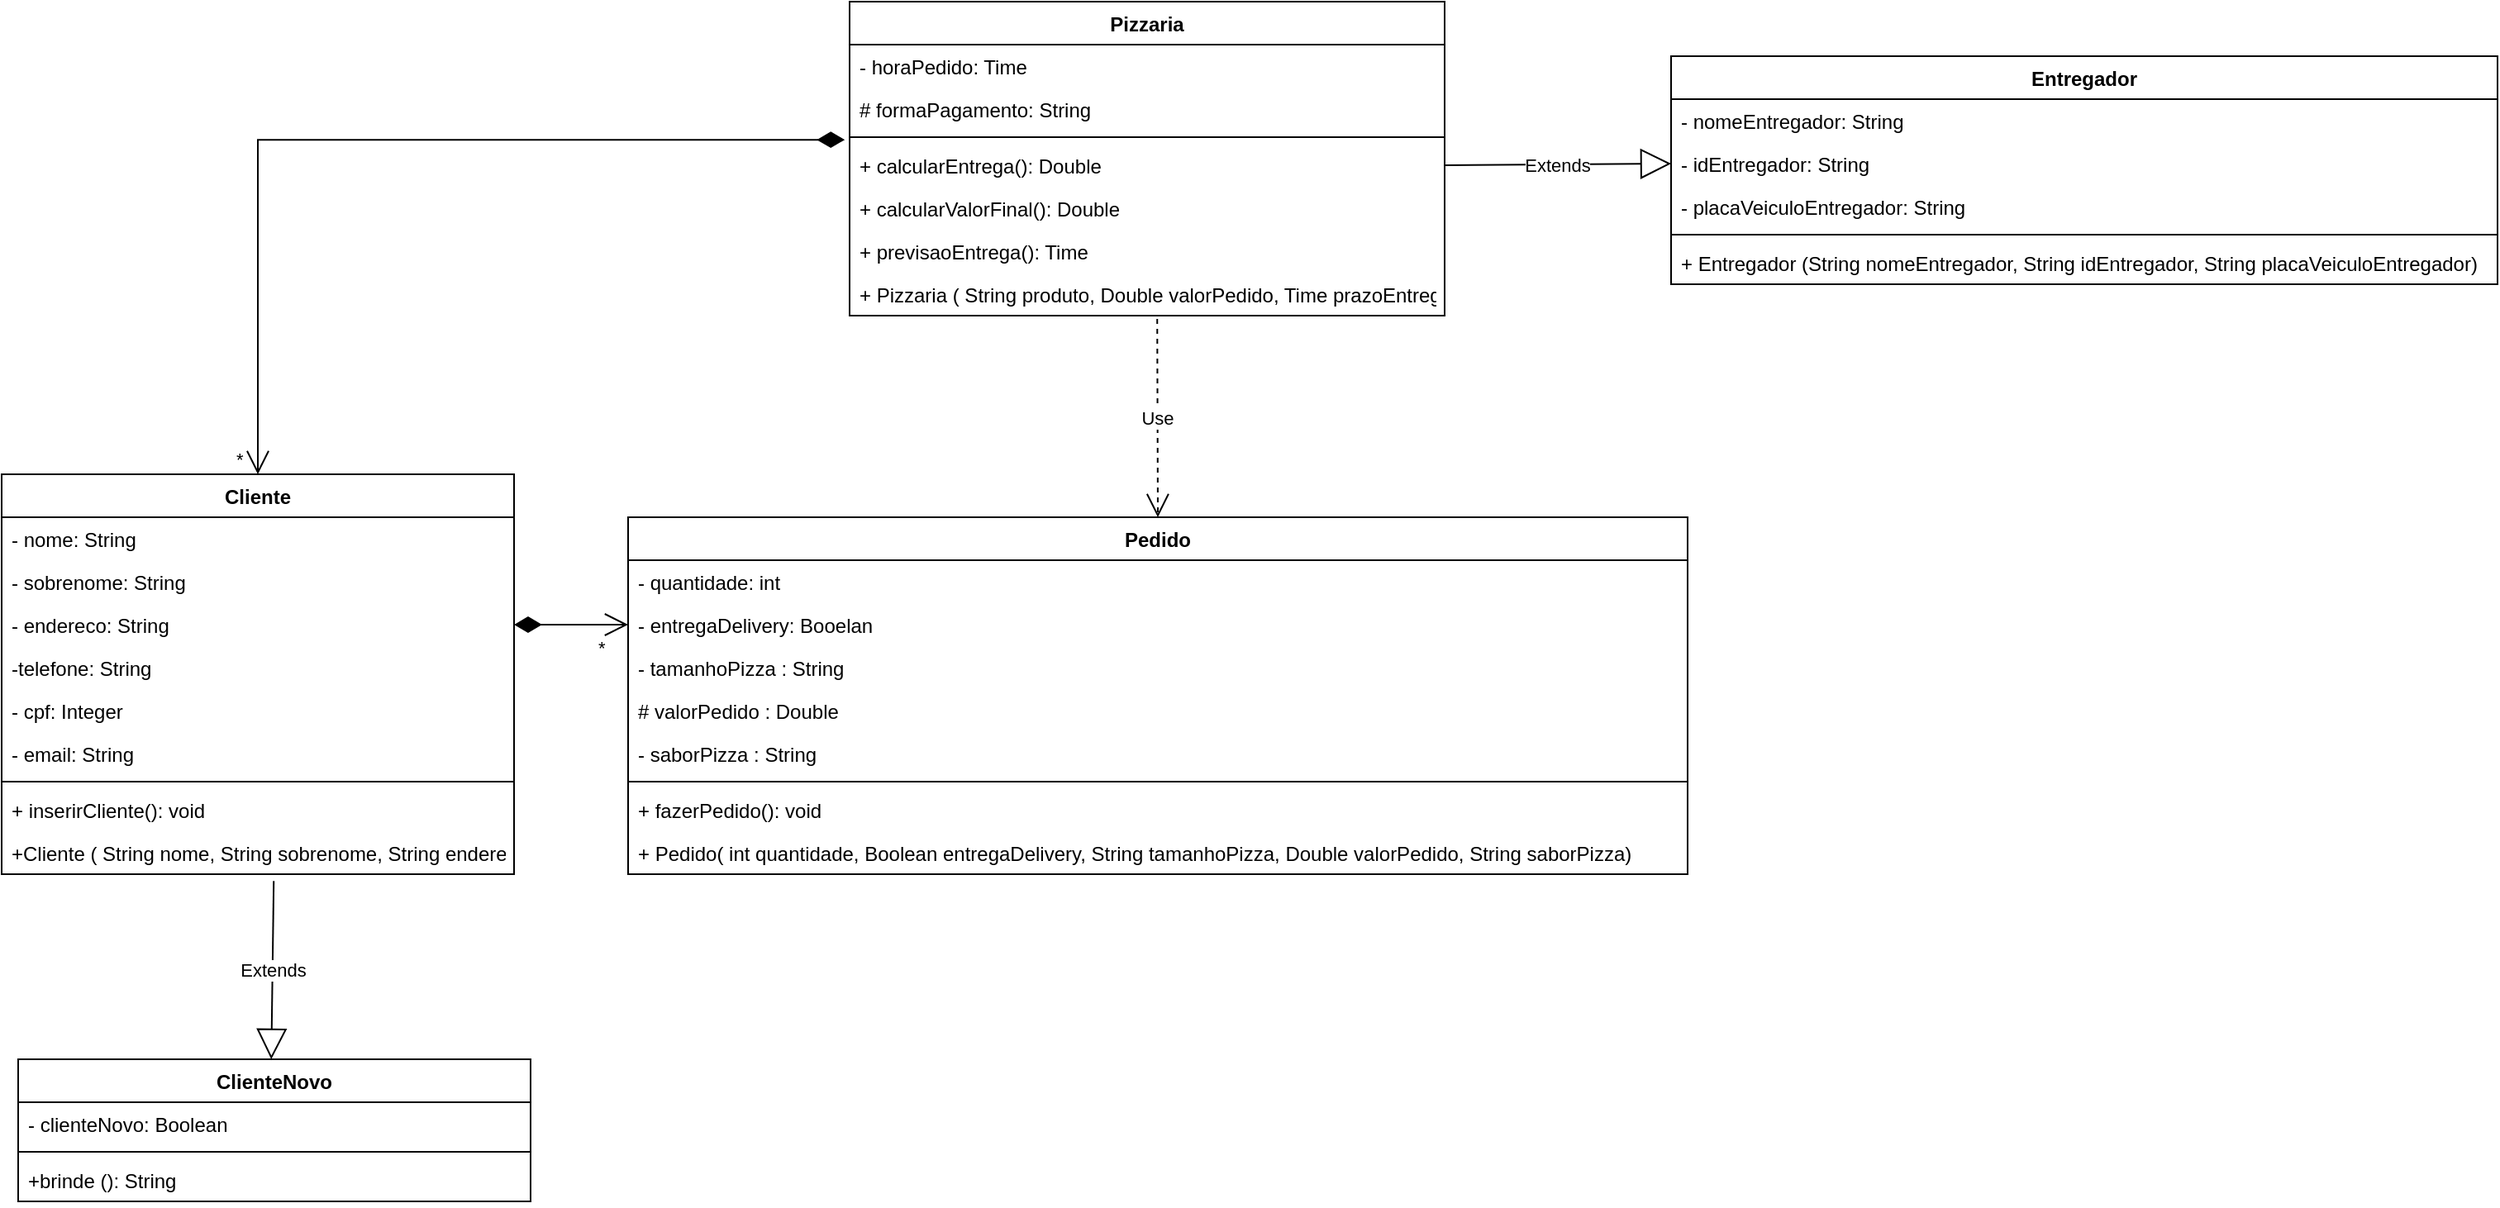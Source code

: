 <mxfile version="19.0.3" type="device"><diagram id="YcuZMTGveuZ4780fAR8M" name="Page-1"><mxGraphModel dx="2129" dy="1668" grid="1" gridSize="10" guides="1" tooltips="1" connect="1" arrows="1" fold="1" page="1" pageScale="1" pageWidth="827" pageHeight="1169" math="0" shadow="0"><root><mxCell id="0"/><mxCell id="1" parent="0"/><mxCell id="7pa4U4fdisS8tu32c2R0-1" value="Pedido" style="swimlane;fontStyle=1;align=center;verticalAlign=top;childLayout=stackLayout;horizontal=1;startSize=26;horizontalStack=0;resizeParent=1;resizeParentMax=0;resizeLast=0;collapsible=1;marginBottom=0;" parent="1" vertex="1"><mxGeometry x="39" y="72" width="641" height="216" as="geometry"/></mxCell><mxCell id="7pa4U4fdisS8tu32c2R0-2" value="- quantidade: int" style="text;strokeColor=none;fillColor=none;align=left;verticalAlign=top;spacingLeft=4;spacingRight=4;overflow=hidden;rotatable=0;points=[[0,0.5],[1,0.5]];portConstraint=eastwest;" parent="7pa4U4fdisS8tu32c2R0-1" vertex="1"><mxGeometry y="26" width="641" height="26" as="geometry"/></mxCell><mxCell id="7pa4U4fdisS8tu32c2R0-26" value="- entregaDelivery: Booelan" style="text;strokeColor=none;fillColor=none;align=left;verticalAlign=top;spacingLeft=4;spacingRight=4;overflow=hidden;rotatable=0;points=[[0,0.5],[1,0.5]];portConstraint=eastwest;" parent="7pa4U4fdisS8tu32c2R0-1" vertex="1"><mxGeometry y="52" width="641" height="26" as="geometry"/></mxCell><mxCell id="7pa4U4fdisS8tu32c2R0-25" value="- tamanhoPizza : String" style="text;strokeColor=none;fillColor=none;align=left;verticalAlign=top;spacingLeft=4;spacingRight=4;overflow=hidden;rotatable=0;points=[[0,0.5],[1,0.5]];portConstraint=eastwest;" parent="7pa4U4fdisS8tu32c2R0-1" vertex="1"><mxGeometry y="78" width="641" height="26" as="geometry"/></mxCell><mxCell id="7pa4U4fdisS8tu32c2R0-32" value="# valorPedido : Double" style="text;strokeColor=none;fillColor=none;align=left;verticalAlign=top;spacingLeft=4;spacingRight=4;overflow=hidden;rotatable=0;points=[[0,0.5],[1,0.5]];portConstraint=eastwest;" parent="7pa4U4fdisS8tu32c2R0-1" vertex="1"><mxGeometry y="104" width="641" height="26" as="geometry"/></mxCell><mxCell id="7pa4U4fdisS8tu32c2R0-4" value="- saborPizza : String" style="text;strokeColor=none;fillColor=none;align=left;verticalAlign=top;spacingLeft=4;spacingRight=4;overflow=hidden;rotatable=0;points=[[0,0.5],[1,0.5]];portConstraint=eastwest;" parent="7pa4U4fdisS8tu32c2R0-1" vertex="1"><mxGeometry y="130" width="641" height="26" as="geometry"/></mxCell><mxCell id="7pa4U4fdisS8tu32c2R0-3" value="" style="line;strokeWidth=1;fillColor=none;align=left;verticalAlign=middle;spacingTop=-1;spacingLeft=3;spacingRight=3;rotatable=0;labelPosition=right;points=[];portConstraint=eastwest;" parent="7pa4U4fdisS8tu32c2R0-1" vertex="1"><mxGeometry y="156" width="641" height="8" as="geometry"/></mxCell><mxCell id="FPujL0q15mSUrWs5eMP--15" value="+ fazerPedido(): void" style="text;strokeColor=none;fillColor=none;align=left;verticalAlign=top;spacingLeft=4;spacingRight=4;overflow=hidden;rotatable=0;points=[[0,0.5],[1,0.5]];portConstraint=eastwest;" vertex="1" parent="7pa4U4fdisS8tu32c2R0-1"><mxGeometry y="164" width="641" height="26" as="geometry"/></mxCell><mxCell id="FPujL0q15mSUrWs5eMP--17" value="+ Pedido( int quantidade, Boolean entregaDelivery, String tamanhoPizza, Double valorPedido, String saborPizza)" style="text;strokeColor=none;fillColor=none;align=left;verticalAlign=top;spacingLeft=4;spacingRight=4;overflow=hidden;rotatable=0;points=[[0,0.5],[1,0.5]];portConstraint=eastwest;" vertex="1" parent="7pa4U4fdisS8tu32c2R0-1"><mxGeometry y="190" width="641" height="26" as="geometry"/></mxCell><mxCell id="7pa4U4fdisS8tu32c2R0-5" value="Cliente" style="swimlane;fontStyle=1;align=center;verticalAlign=top;childLayout=stackLayout;horizontal=1;startSize=26;horizontalStack=0;resizeParent=1;resizeParentMax=0;resizeLast=0;collapsible=1;marginBottom=0;" parent="1" vertex="1"><mxGeometry x="-340" y="46" width="310" height="242" as="geometry"/></mxCell><mxCell id="7pa4U4fdisS8tu32c2R0-6" value="- nome: String" style="text;strokeColor=none;fillColor=none;align=left;verticalAlign=top;spacingLeft=4;spacingRight=4;overflow=hidden;rotatable=0;points=[[0,0.5],[1,0.5]];portConstraint=eastwest;" parent="7pa4U4fdisS8tu32c2R0-5" vertex="1"><mxGeometry y="26" width="310" height="26" as="geometry"/></mxCell><mxCell id="7pa4U4fdisS8tu32c2R0-33" value="- sobrenome: String" style="text;strokeColor=none;fillColor=none;align=left;verticalAlign=top;spacingLeft=4;spacingRight=4;overflow=hidden;rotatable=0;points=[[0,0.5],[1,0.5]];portConstraint=eastwest;" parent="7pa4U4fdisS8tu32c2R0-5" vertex="1"><mxGeometry y="52" width="310" height="26" as="geometry"/></mxCell><mxCell id="7pa4U4fdisS8tu32c2R0-34" value="- endereco: String" style="text;strokeColor=none;fillColor=none;align=left;verticalAlign=top;spacingLeft=4;spacingRight=4;overflow=hidden;rotatable=0;points=[[0,0.5],[1,0.5]];portConstraint=eastwest;" parent="7pa4U4fdisS8tu32c2R0-5" vertex="1"><mxGeometry y="78" width="310" height="26" as="geometry"/></mxCell><mxCell id="7pa4U4fdisS8tu32c2R0-35" value="-telefone: String" style="text;strokeColor=none;fillColor=none;align=left;verticalAlign=top;spacingLeft=4;spacingRight=4;overflow=hidden;rotatable=0;points=[[0,0.5],[1,0.5]];portConstraint=eastwest;" parent="7pa4U4fdisS8tu32c2R0-5" vertex="1"><mxGeometry y="104" width="310" height="26" as="geometry"/></mxCell><mxCell id="MXSnrwQenxLnBkIh60Wl-25" value="- cpf: Integer " style="text;strokeColor=none;fillColor=none;align=left;verticalAlign=top;spacingLeft=4;spacingRight=4;overflow=hidden;rotatable=0;points=[[0,0.5],[1,0.5]];portConstraint=eastwest;" parent="7pa4U4fdisS8tu32c2R0-5" vertex="1"><mxGeometry y="130" width="310" height="26" as="geometry"/></mxCell><mxCell id="gOSrkjPJqz7nn_Xbtjug-3" value="- email: String" style="text;strokeColor=none;fillColor=none;align=left;verticalAlign=top;spacingLeft=4;spacingRight=4;overflow=hidden;rotatable=0;points=[[0,0.5],[1,0.5]];portConstraint=eastwest;" parent="7pa4U4fdisS8tu32c2R0-5" vertex="1"><mxGeometry y="156" width="310" height="26" as="geometry"/></mxCell><mxCell id="7pa4U4fdisS8tu32c2R0-7" value="" style="line;strokeWidth=1;fillColor=none;align=left;verticalAlign=middle;spacingTop=-1;spacingLeft=3;spacingRight=3;rotatable=0;labelPosition=right;points=[];portConstraint=eastwest;" parent="7pa4U4fdisS8tu32c2R0-5" vertex="1"><mxGeometry y="182" width="310" height="8" as="geometry"/></mxCell><mxCell id="7pa4U4fdisS8tu32c2R0-8" value="+ inserirCliente(): void" style="text;strokeColor=none;fillColor=none;align=left;verticalAlign=top;spacingLeft=4;spacingRight=4;overflow=hidden;rotatable=0;points=[[0,0.5],[1,0.5]];portConstraint=eastwest;" parent="7pa4U4fdisS8tu32c2R0-5" vertex="1"><mxGeometry y="190" width="310" height="26" as="geometry"/></mxCell><mxCell id="FPujL0q15mSUrWs5eMP--2" value="+Cliente ( String nome, String sobrenome, String endereco, String telefone, Integer cpf, String email)" style="text;strokeColor=none;fillColor=none;align=left;verticalAlign=top;spacingLeft=4;spacingRight=4;overflow=hidden;rotatable=0;points=[[0,0.5],[1,0.5]];portConstraint=eastwest;" vertex="1" parent="7pa4U4fdisS8tu32c2R0-5"><mxGeometry y="216" width="310" height="26" as="geometry"/></mxCell><mxCell id="MXSnrwQenxLnBkIh60Wl-9" value="Pizzaria" style="swimlane;fontStyle=1;align=center;verticalAlign=top;childLayout=stackLayout;horizontal=1;startSize=26;horizontalStack=0;resizeParent=1;resizeParentMax=0;resizeLast=0;collapsible=1;marginBottom=0;" parent="1" vertex="1"><mxGeometry x="173" y="-240" width="360" height="190" as="geometry"/></mxCell><mxCell id="MXSnrwQenxLnBkIh60Wl-10" value="- horaPedido: Time" style="text;strokeColor=none;fillColor=none;align=left;verticalAlign=top;spacingLeft=4;spacingRight=4;overflow=hidden;rotatable=0;points=[[0,0.5],[1,0.5]];portConstraint=eastwest;" parent="MXSnrwQenxLnBkIh60Wl-9" vertex="1"><mxGeometry y="26" width="360" height="26" as="geometry"/></mxCell><mxCell id="MXSnrwQenxLnBkIh60Wl-11" value="# formaPagamento: String" style="text;strokeColor=none;fillColor=none;align=left;verticalAlign=top;spacingLeft=4;spacingRight=4;overflow=hidden;rotatable=0;points=[[0,0.5],[1,0.5]];portConstraint=eastwest;" parent="MXSnrwQenxLnBkIh60Wl-9" vertex="1"><mxGeometry y="52" width="360" height="26" as="geometry"/></mxCell><mxCell id="MXSnrwQenxLnBkIh60Wl-12" value="" style="line;strokeWidth=1;fillColor=none;align=left;verticalAlign=middle;spacingTop=-1;spacingLeft=3;spacingRight=3;rotatable=0;labelPosition=right;points=[];portConstraint=eastwest;" parent="MXSnrwQenxLnBkIh60Wl-9" vertex="1"><mxGeometry y="78" width="360" height="8" as="geometry"/></mxCell><mxCell id="MXSnrwQenxLnBkIh60Wl-13" value="+ calcularEntrega(): Double" style="text;strokeColor=none;fillColor=none;align=left;verticalAlign=top;spacingLeft=4;spacingRight=4;overflow=hidden;rotatable=0;points=[[0,0.5],[1,0.5]];portConstraint=eastwest;" parent="MXSnrwQenxLnBkIh60Wl-9" vertex="1"><mxGeometry y="86" width="360" height="26" as="geometry"/></mxCell><mxCell id="gOSrkjPJqz7nn_Xbtjug-5" value="+ calcularValorFinal(): Double" style="text;strokeColor=none;fillColor=none;align=left;verticalAlign=top;spacingLeft=4;spacingRight=4;overflow=hidden;rotatable=0;points=[[0,0.5],[1,0.5]];portConstraint=eastwest;" parent="MXSnrwQenxLnBkIh60Wl-9" vertex="1"><mxGeometry y="112" width="360" height="26" as="geometry"/></mxCell><mxCell id="FPujL0q15mSUrWs5eMP--16" value="+ previsaoEntrega(): Time" style="text;strokeColor=none;fillColor=none;align=left;verticalAlign=top;spacingLeft=4;spacingRight=4;overflow=hidden;rotatable=0;points=[[0,0.5],[1,0.5]];portConstraint=eastwest;" vertex="1" parent="MXSnrwQenxLnBkIh60Wl-9"><mxGeometry y="138" width="360" height="26" as="geometry"/></mxCell><mxCell id="gOSrkjPJqz7nn_Xbtjug-1" value="+ Pizzaria ( String produto, Double valorPedido, Time prazoEntrega) : void" style="text;strokeColor=none;fillColor=none;align=left;verticalAlign=top;spacingLeft=4;spacingRight=4;overflow=hidden;rotatable=0;points=[[0,0.5],[1,0.5]];portConstraint=eastwest;" parent="MXSnrwQenxLnBkIh60Wl-9" vertex="1"><mxGeometry y="164" width="360" height="26" as="geometry"/></mxCell><mxCell id="MXSnrwQenxLnBkIh60Wl-14" value="Entregador" style="swimlane;fontStyle=1;align=center;verticalAlign=top;childLayout=stackLayout;horizontal=1;startSize=26;horizontalStack=0;resizeParent=1;resizeParentMax=0;resizeLast=0;collapsible=1;marginBottom=0;" parent="1" vertex="1"><mxGeometry x="670" y="-207" width="500" height="138" as="geometry"/></mxCell><mxCell id="MXSnrwQenxLnBkIh60Wl-16" value="- nomeEntregador: String" style="text;strokeColor=none;fillColor=none;align=left;verticalAlign=top;spacingLeft=4;spacingRight=4;overflow=hidden;rotatable=0;points=[[0,0.5],[1,0.5]];portConstraint=eastwest;" parent="MXSnrwQenxLnBkIh60Wl-14" vertex="1"><mxGeometry y="26" width="500" height="26" as="geometry"/></mxCell><mxCell id="MXSnrwQenxLnBkIh60Wl-15" value="- idEntregador: String" style="text;strokeColor=none;fillColor=none;align=left;verticalAlign=top;spacingLeft=4;spacingRight=4;overflow=hidden;rotatable=0;points=[[0,0.5],[1,0.5]];portConstraint=eastwest;" parent="MXSnrwQenxLnBkIh60Wl-14" vertex="1"><mxGeometry y="52" width="500" height="26" as="geometry"/></mxCell><mxCell id="MXSnrwQenxLnBkIh60Wl-19" value="- placaVeiculoEntregador: String " style="text;strokeColor=none;fillColor=none;align=left;verticalAlign=top;spacingLeft=4;spacingRight=4;overflow=hidden;rotatable=0;points=[[0,0.5],[1,0.5]];portConstraint=eastwest;" parent="MXSnrwQenxLnBkIh60Wl-14" vertex="1"><mxGeometry y="78" width="500" height="26" as="geometry"/></mxCell><mxCell id="MXSnrwQenxLnBkIh60Wl-17" value="" style="line;strokeWidth=1;fillColor=none;align=left;verticalAlign=middle;spacingTop=-1;spacingLeft=3;spacingRight=3;rotatable=0;labelPosition=right;points=[];portConstraint=eastwest;" parent="MXSnrwQenxLnBkIh60Wl-14" vertex="1"><mxGeometry y="104" width="500" height="8" as="geometry"/></mxCell><mxCell id="MXSnrwQenxLnBkIh60Wl-18" value="+ Entregador (String nomeEntregador, String idEntregador, String placaVeiculoEntregador)" style="text;strokeColor=none;fillColor=none;align=left;verticalAlign=top;spacingLeft=4;spacingRight=4;overflow=hidden;rotatable=0;points=[[0,0.5],[1,0.5]];portConstraint=eastwest;" parent="MXSnrwQenxLnBkIh60Wl-14" vertex="1"><mxGeometry y="112" width="500" height="26" as="geometry"/></mxCell><mxCell id="gOSrkjPJqz7nn_Xbtjug-12" value="Extends" style="endArrow=block;endSize=16;endFill=0;html=1;rounded=0;entryX=0;entryY=0.5;entryDx=0;entryDy=0;exitX=1;exitY=0.5;exitDx=0;exitDy=0;" parent="1" source="MXSnrwQenxLnBkIh60Wl-13" target="MXSnrwQenxLnBkIh60Wl-15" edge="1"><mxGeometry width="160" relative="1" as="geometry"><mxPoint x="470.0" y="-159" as="sourcePoint"/><mxPoint x="430" y="10" as="targetPoint"/><Array as="points"/></mxGeometry></mxCell><mxCell id="gOSrkjPJqz7nn_Xbtjug-14" value="*" style="endArrow=open;html=1;endSize=12;startArrow=diamondThin;startSize=14;startFill=1;edgeStyle=orthogonalEdgeStyle;align=left;verticalAlign=bottom;rounded=0;exitX=-0.008;exitY=1.214;exitDx=0;exitDy=0;entryX=0.5;entryY=0;entryDx=0;entryDy=0;exitPerimeter=0;" parent="1" source="MXSnrwQenxLnBkIh60Wl-11" target="7pa4U4fdisS8tu32c2R0-5" edge="1"><mxGeometry x="1" y="-15" relative="1" as="geometry"><mxPoint x="110" y="-159" as="sourcePoint"/><mxPoint x="30" y="-90" as="targetPoint"/><mxPoint as="offset"/></mxGeometry></mxCell><mxCell id="gOSrkjPJqz7nn_Xbtjug-15" value="*" style="endArrow=open;html=1;endSize=12;startArrow=diamondThin;startSize=14;startFill=1;edgeStyle=orthogonalEdgeStyle;align=left;verticalAlign=bottom;rounded=0;entryX=0;entryY=0.5;entryDx=0;entryDy=0;exitX=1;exitY=0.5;exitDx=0;exitDy=0;" parent="1" source="7pa4U4fdisS8tu32c2R0-34" target="7pa4U4fdisS8tu32c2R0-26" edge="1"><mxGeometry x="0.449" y="-23" relative="1" as="geometry"><mxPoint x="-10" y="100" as="sourcePoint"/><mxPoint x="150" y="100" as="targetPoint"/><mxPoint x="-1" as="offset"/></mxGeometry></mxCell><mxCell id="gOSrkjPJqz7nn_Xbtjug-16" value="Use" style="endArrow=open;endSize=12;dashed=1;html=1;rounded=0;exitX=0.517;exitY=1.077;exitDx=0;exitDy=0;exitPerimeter=0;entryX=0.5;entryY=0;entryDx=0;entryDy=0;" parent="1" source="gOSrkjPJqz7nn_Xbtjug-1" target="7pa4U4fdisS8tu32c2R0-1" edge="1"><mxGeometry width="160" relative="1" as="geometry"><mxPoint x="270" y="20" as="sourcePoint"/><mxPoint x="430" y="20" as="targetPoint"/></mxGeometry></mxCell><mxCell id="OjURIlAG7IdnQaqCUreU-38" value="Extends" style="endArrow=block;endSize=16;endFill=0;html=1;rounded=0;entryX=0.494;entryY=0;entryDx=0;entryDy=0;entryPerimeter=0;exitX=0.531;exitY=1.159;exitDx=0;exitDy=0;exitPerimeter=0;" parent="1" source="FPujL0q15mSUrWs5eMP--2" target="FPujL0q15mSUrWs5eMP--5" edge="1"><mxGeometry width="160" relative="1" as="geometry"><mxPoint x="-177" y="310" as="sourcePoint"/><mxPoint x="-176.94" y="394.96" as="targetPoint"/></mxGeometry></mxCell><mxCell id="FPujL0q15mSUrWs5eMP--5" value="ClienteNovo" style="swimlane;fontStyle=1;align=center;verticalAlign=top;childLayout=stackLayout;horizontal=1;startSize=26;horizontalStack=0;resizeParent=1;resizeParentMax=0;resizeLast=0;collapsible=1;marginBottom=0;" vertex="1" parent="1"><mxGeometry x="-330" y="400" width="310" height="86" as="geometry"/></mxCell><mxCell id="FPujL0q15mSUrWs5eMP--6" value="- clienteNovo: Boolean" style="text;strokeColor=none;fillColor=none;align=left;verticalAlign=top;spacingLeft=4;spacingRight=4;overflow=hidden;rotatable=0;points=[[0,0.5],[1,0.5]];portConstraint=eastwest;" vertex="1" parent="FPujL0q15mSUrWs5eMP--5"><mxGeometry y="26" width="310" height="26" as="geometry"/></mxCell><mxCell id="FPujL0q15mSUrWs5eMP--12" value="" style="line;strokeWidth=1;fillColor=none;align=left;verticalAlign=middle;spacingTop=-1;spacingLeft=3;spacingRight=3;rotatable=0;labelPosition=right;points=[];portConstraint=eastwest;" vertex="1" parent="FPujL0q15mSUrWs5eMP--5"><mxGeometry y="52" width="310" height="8" as="geometry"/></mxCell><mxCell id="FPujL0q15mSUrWs5eMP--13" value="+brinde (): String" style="text;strokeColor=none;fillColor=none;align=left;verticalAlign=top;spacingLeft=4;spacingRight=4;overflow=hidden;rotatable=0;points=[[0,0.5],[1,0.5]];portConstraint=eastwest;" vertex="1" parent="FPujL0q15mSUrWs5eMP--5"><mxGeometry y="60" width="310" height="26" as="geometry"/></mxCell></root></mxGraphModel></diagram></mxfile>